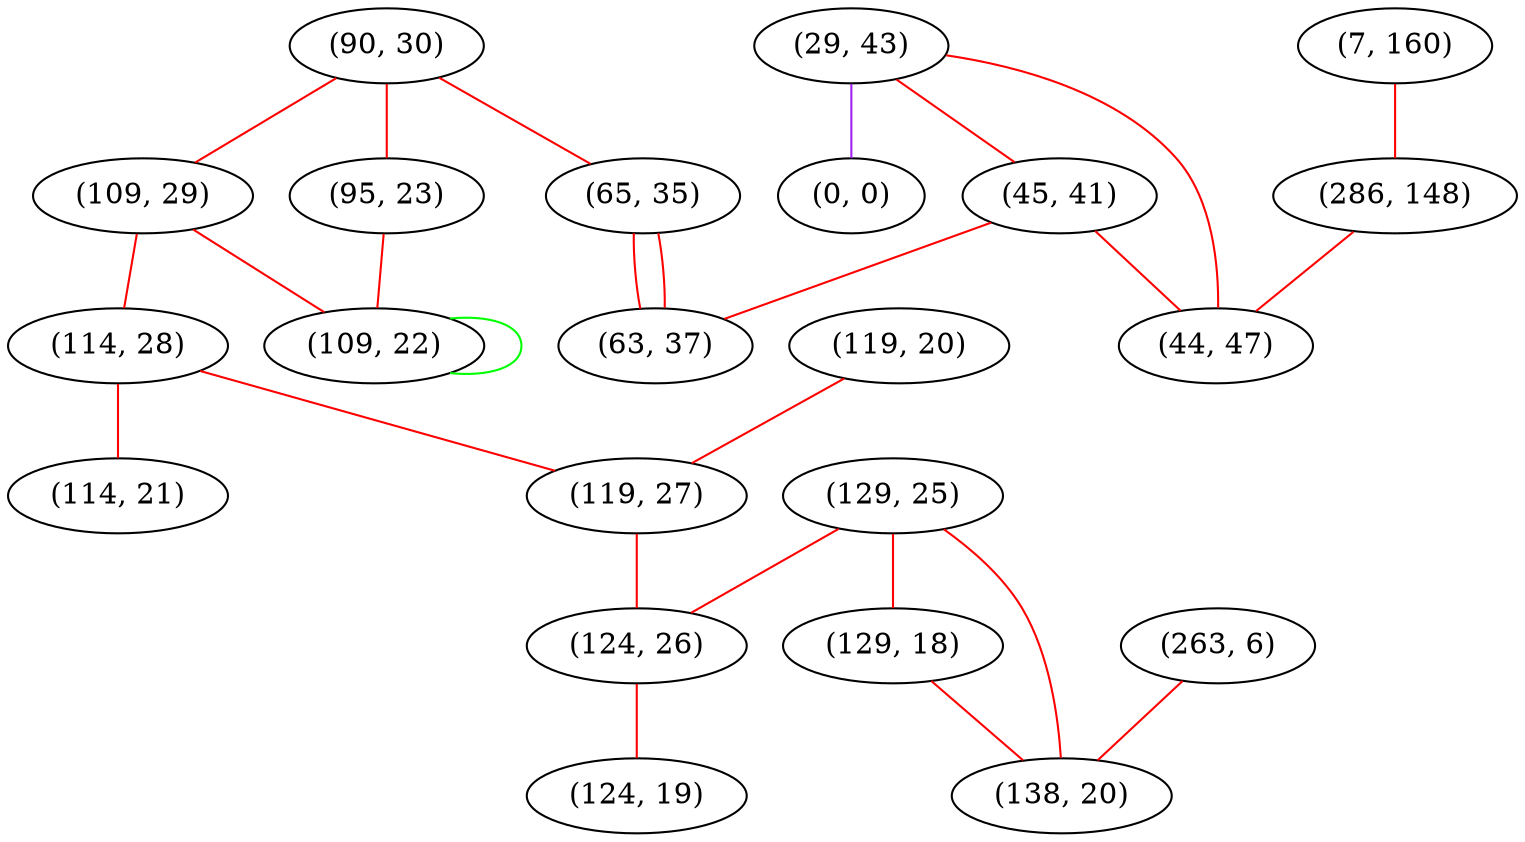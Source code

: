 graph "" {
"(90, 30)";
"(109, 29)";
"(65, 35)";
"(129, 25)";
"(263, 6)";
"(29, 43)";
"(119, 20)";
"(114, 28)";
"(114, 21)";
"(0, 0)";
"(7, 160)";
"(286, 148)";
"(95, 23)";
"(45, 41)";
"(119, 27)";
"(109, 22)";
"(44, 47)";
"(63, 37)";
"(129, 18)";
"(138, 20)";
"(124, 26)";
"(124, 19)";
"(90, 30)" -- "(65, 35)"  [color=red, key=0, weight=1];
"(90, 30)" -- "(109, 29)"  [color=red, key=0, weight=1];
"(90, 30)" -- "(95, 23)"  [color=red, key=0, weight=1];
"(109, 29)" -- "(109, 22)"  [color=red, key=0, weight=1];
"(109, 29)" -- "(114, 28)"  [color=red, key=0, weight=1];
"(65, 35)" -- "(63, 37)"  [color=red, key=0, weight=1];
"(65, 35)" -- "(63, 37)"  [color=red, key=1, weight=1];
"(129, 25)" -- "(129, 18)"  [color=red, key=0, weight=1];
"(129, 25)" -- "(124, 26)"  [color=red, key=0, weight=1];
"(129, 25)" -- "(138, 20)"  [color=red, key=0, weight=1];
"(263, 6)" -- "(138, 20)"  [color=red, key=0, weight=1];
"(29, 43)" -- "(45, 41)"  [color=red, key=0, weight=1];
"(29, 43)" -- "(44, 47)"  [color=red, key=0, weight=1];
"(29, 43)" -- "(0, 0)"  [color=purple, key=0, weight=4];
"(119, 20)" -- "(119, 27)"  [color=red, key=0, weight=1];
"(114, 28)" -- "(119, 27)"  [color=red, key=0, weight=1];
"(114, 28)" -- "(114, 21)"  [color=red, key=0, weight=1];
"(7, 160)" -- "(286, 148)"  [color=red, key=0, weight=1];
"(286, 148)" -- "(44, 47)"  [color=red, key=0, weight=1];
"(95, 23)" -- "(109, 22)"  [color=red, key=0, weight=1];
"(45, 41)" -- "(44, 47)"  [color=red, key=0, weight=1];
"(45, 41)" -- "(63, 37)"  [color=red, key=0, weight=1];
"(119, 27)" -- "(124, 26)"  [color=red, key=0, weight=1];
"(109, 22)" -- "(109, 22)"  [color=green, key=0, weight=2];
"(129, 18)" -- "(138, 20)"  [color=red, key=0, weight=1];
"(124, 26)" -- "(124, 19)"  [color=red, key=0, weight=1];
}
